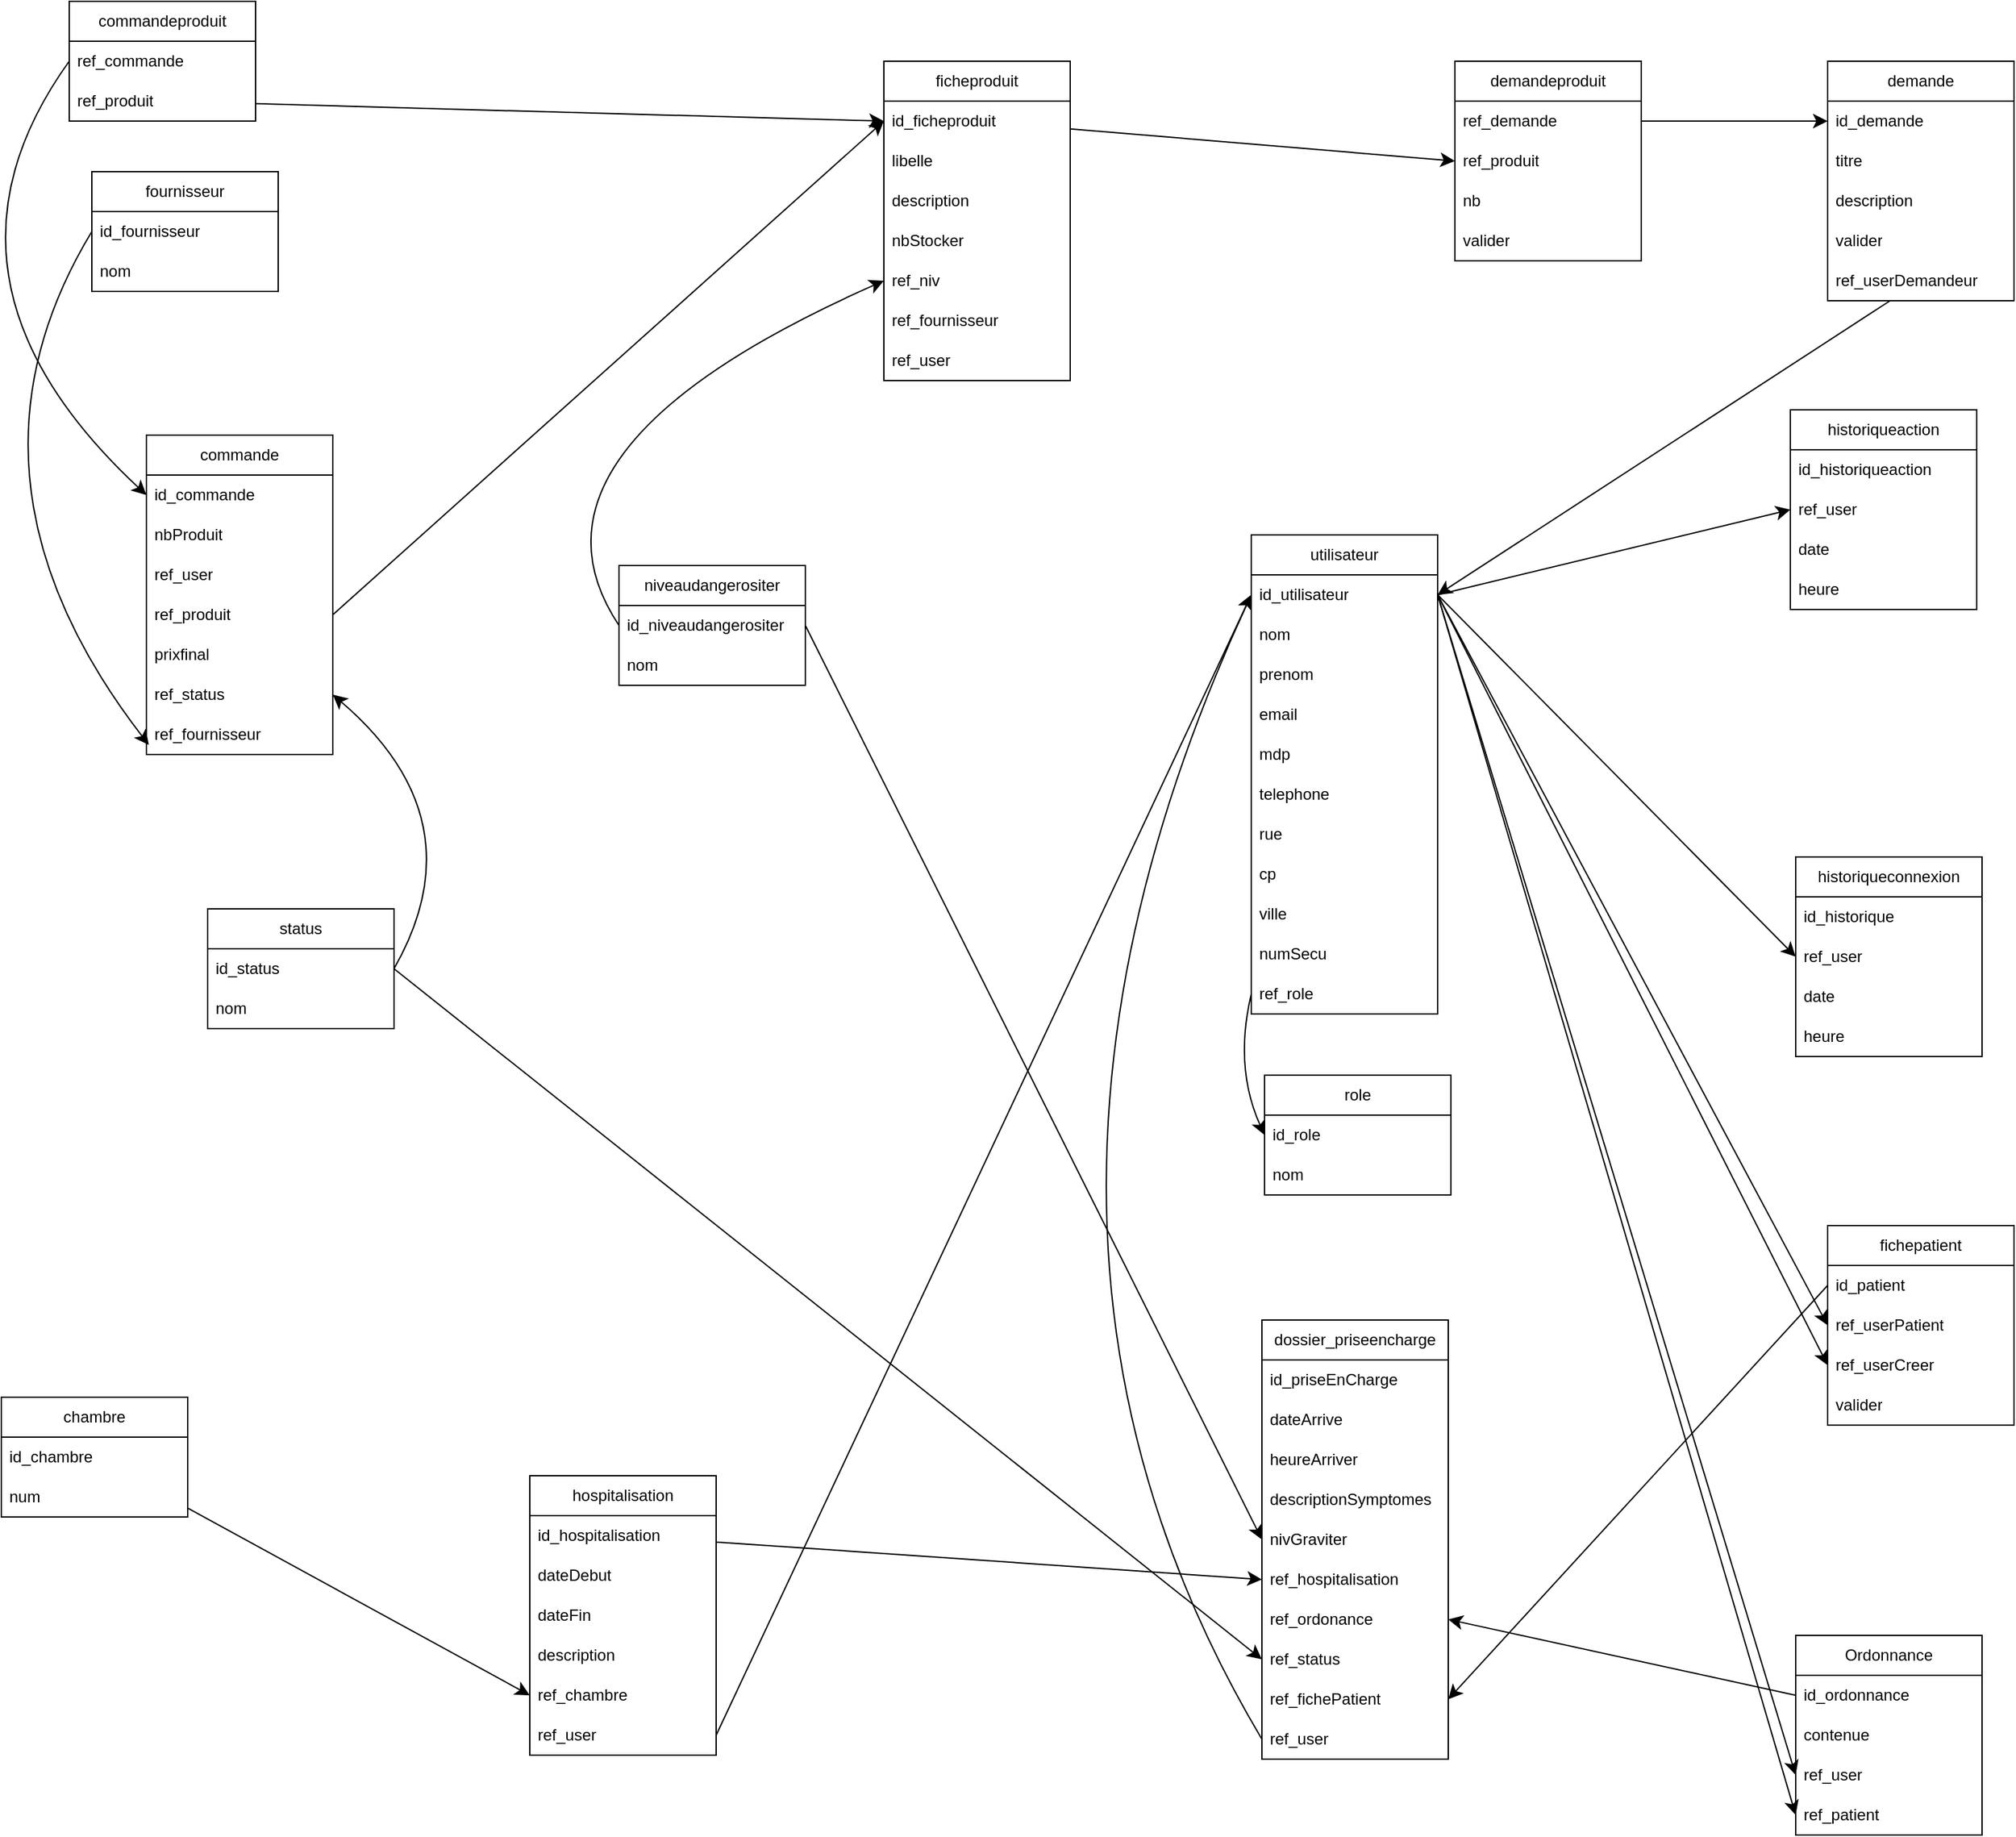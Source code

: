 <mxfile version="26.2.8">
  <diagram name="Page-1" id="rmltz0vt2lCmgWenmrNG">
    <mxGraphModel dx="3010" dy="1848" grid="0" gridSize="10" guides="1" tooltips="1" connect="1" arrows="1" fold="1" page="0" pageScale="1" pageWidth="827" pageHeight="1169" math="0" shadow="0">
      <root>
        <mxCell id="0" />
        <mxCell id="1" parent="0" />
        <mxCell id="eTl__UAR1ZD0a_K8gv3d-1" value="commandeproduit" style="swimlane;fontStyle=0;childLayout=stackLayout;horizontal=1;startSize=30;horizontalStack=0;resizeParent=1;resizeParentMax=0;resizeLast=0;collapsible=1;marginBottom=0;whiteSpace=wrap;html=1;" vertex="1" parent="1">
          <mxGeometry x="-56" y="-88" width="140" height="90" as="geometry" />
        </mxCell>
        <mxCell id="eTl__UAR1ZD0a_K8gv3d-2" value="ref_commande" style="text;strokeColor=none;fillColor=none;align=left;verticalAlign=middle;spacingLeft=4;spacingRight=4;overflow=hidden;points=[[0,0.5],[1,0.5]];portConstraint=eastwest;rotatable=0;whiteSpace=wrap;html=1;" vertex="1" parent="eTl__UAR1ZD0a_K8gv3d-1">
          <mxGeometry y="30" width="140" height="30" as="geometry" />
        </mxCell>
        <mxCell id="eTl__UAR1ZD0a_K8gv3d-3" value="ref_produit" style="text;strokeColor=none;fillColor=none;align=left;verticalAlign=middle;spacingLeft=4;spacingRight=4;overflow=hidden;points=[[0,0.5],[1,0.5]];portConstraint=eastwest;rotatable=0;whiteSpace=wrap;html=1;" vertex="1" parent="eTl__UAR1ZD0a_K8gv3d-1">
          <mxGeometry y="60" width="140" height="30" as="geometry" />
        </mxCell>
        <mxCell id="eTl__UAR1ZD0a_K8gv3d-5" value="fournisseur" style="swimlane;fontStyle=0;childLayout=stackLayout;horizontal=1;startSize=30;horizontalStack=0;resizeParent=1;resizeParentMax=0;resizeLast=0;collapsible=1;marginBottom=0;whiteSpace=wrap;html=1;" vertex="1" parent="1">
          <mxGeometry x="-39" y="40" width="140" height="90" as="geometry" />
        </mxCell>
        <mxCell id="eTl__UAR1ZD0a_K8gv3d-6" value="id_fournisseur" style="text;strokeColor=none;fillColor=none;align=left;verticalAlign=middle;spacingLeft=4;spacingRight=4;overflow=hidden;points=[[0,0.5],[1,0.5]];portConstraint=eastwest;rotatable=0;whiteSpace=wrap;html=1;" vertex="1" parent="eTl__UAR1ZD0a_K8gv3d-5">
          <mxGeometry y="30" width="140" height="30" as="geometry" />
        </mxCell>
        <mxCell id="eTl__UAR1ZD0a_K8gv3d-7" value="nom" style="text;strokeColor=none;fillColor=none;align=left;verticalAlign=middle;spacingLeft=4;spacingRight=4;overflow=hidden;points=[[0,0.5],[1,0.5]];portConstraint=eastwest;rotatable=0;whiteSpace=wrap;html=1;" vertex="1" parent="eTl__UAR1ZD0a_K8gv3d-5">
          <mxGeometry y="60" width="140" height="30" as="geometry" />
        </mxCell>
        <mxCell id="eTl__UAR1ZD0a_K8gv3d-8" value="commande" style="swimlane;fontStyle=0;childLayout=stackLayout;horizontal=1;startSize=30;horizontalStack=0;resizeParent=1;resizeParentMax=0;resizeLast=0;collapsible=1;marginBottom=0;whiteSpace=wrap;html=1;" vertex="1" parent="1">
          <mxGeometry x="2" y="238" width="140" height="240" as="geometry" />
        </mxCell>
        <mxCell id="eTl__UAR1ZD0a_K8gv3d-9" value="id_commande" style="text;strokeColor=none;fillColor=none;align=left;verticalAlign=middle;spacingLeft=4;spacingRight=4;overflow=hidden;points=[[0,0.5],[1,0.5]];portConstraint=eastwest;rotatable=0;whiteSpace=wrap;html=1;" vertex="1" parent="eTl__UAR1ZD0a_K8gv3d-8">
          <mxGeometry y="30" width="140" height="30" as="geometry" />
        </mxCell>
        <mxCell id="eTl__UAR1ZD0a_K8gv3d-10" value="nbProduit" style="text;strokeColor=none;fillColor=none;align=left;verticalAlign=middle;spacingLeft=4;spacingRight=4;overflow=hidden;points=[[0,0.5],[1,0.5]];portConstraint=eastwest;rotatable=0;whiteSpace=wrap;html=1;" vertex="1" parent="eTl__UAR1ZD0a_K8gv3d-8">
          <mxGeometry y="60" width="140" height="30" as="geometry" />
        </mxCell>
        <mxCell id="eTl__UAR1ZD0a_K8gv3d-11" value="ref_user" style="text;strokeColor=none;fillColor=none;align=left;verticalAlign=middle;spacingLeft=4;spacingRight=4;overflow=hidden;points=[[0,0.5],[1,0.5]];portConstraint=eastwest;rotatable=0;whiteSpace=wrap;html=1;" vertex="1" parent="eTl__UAR1ZD0a_K8gv3d-8">
          <mxGeometry y="90" width="140" height="30" as="geometry" />
        </mxCell>
        <mxCell id="eTl__UAR1ZD0a_K8gv3d-12" value="ref_produit" style="text;strokeColor=none;fillColor=none;align=left;verticalAlign=middle;spacingLeft=4;spacingRight=4;overflow=hidden;points=[[0,0.5],[1,0.5]];portConstraint=eastwest;rotatable=0;whiteSpace=wrap;html=1;" vertex="1" parent="eTl__UAR1ZD0a_K8gv3d-8">
          <mxGeometry y="120" width="140" height="30" as="geometry" />
        </mxCell>
        <mxCell id="eTl__UAR1ZD0a_K8gv3d-13" value="prixfinal" style="text;strokeColor=none;fillColor=none;align=left;verticalAlign=middle;spacingLeft=4;spacingRight=4;overflow=hidden;points=[[0,0.5],[1,0.5]];portConstraint=eastwest;rotatable=0;whiteSpace=wrap;html=1;" vertex="1" parent="eTl__UAR1ZD0a_K8gv3d-8">
          <mxGeometry y="150" width="140" height="30" as="geometry" />
        </mxCell>
        <mxCell id="eTl__UAR1ZD0a_K8gv3d-14" value="ref_status" style="text;strokeColor=none;fillColor=none;align=left;verticalAlign=middle;spacingLeft=4;spacingRight=4;overflow=hidden;points=[[0,0.5],[1,0.5]];portConstraint=eastwest;rotatable=0;whiteSpace=wrap;html=1;" vertex="1" parent="eTl__UAR1ZD0a_K8gv3d-8">
          <mxGeometry y="180" width="140" height="30" as="geometry" />
        </mxCell>
        <mxCell id="eTl__UAR1ZD0a_K8gv3d-22" value="ref_fournisseur" style="text;strokeColor=none;fillColor=none;align=left;verticalAlign=middle;spacingLeft=4;spacingRight=4;overflow=hidden;points=[[0,0.5],[1,0.5]];portConstraint=eastwest;rotatable=0;whiteSpace=wrap;html=1;" vertex="1" parent="eTl__UAR1ZD0a_K8gv3d-8">
          <mxGeometry y="210" width="140" height="30" as="geometry" />
        </mxCell>
        <mxCell id="eTl__UAR1ZD0a_K8gv3d-23" value="status" style="swimlane;fontStyle=0;childLayout=stackLayout;horizontal=1;startSize=30;horizontalStack=0;resizeParent=1;resizeParentMax=0;resizeLast=0;collapsible=1;marginBottom=0;whiteSpace=wrap;html=1;" vertex="1" parent="1">
          <mxGeometry x="48" y="594" width="140" height="90" as="geometry" />
        </mxCell>
        <mxCell id="eTl__UAR1ZD0a_K8gv3d-24" value="id_status" style="text;strokeColor=none;fillColor=none;align=left;verticalAlign=middle;spacingLeft=4;spacingRight=4;overflow=hidden;points=[[0,0.5],[1,0.5]];portConstraint=eastwest;rotatable=0;whiteSpace=wrap;html=1;" vertex="1" parent="eTl__UAR1ZD0a_K8gv3d-23">
          <mxGeometry y="30" width="140" height="30" as="geometry" />
        </mxCell>
        <mxCell id="eTl__UAR1ZD0a_K8gv3d-25" value="nom" style="text;strokeColor=none;fillColor=none;align=left;verticalAlign=middle;spacingLeft=4;spacingRight=4;overflow=hidden;points=[[0,0.5],[1,0.5]];portConstraint=eastwest;rotatable=0;whiteSpace=wrap;html=1;" vertex="1" parent="eTl__UAR1ZD0a_K8gv3d-23">
          <mxGeometry y="60" width="140" height="30" as="geometry" />
        </mxCell>
        <mxCell id="eTl__UAR1ZD0a_K8gv3d-26" value="ficheproduit" style="swimlane;fontStyle=0;childLayout=stackLayout;horizontal=1;startSize=30;horizontalStack=0;resizeParent=1;resizeParentMax=0;resizeLast=0;collapsible=1;marginBottom=0;whiteSpace=wrap;html=1;" vertex="1" parent="1">
          <mxGeometry x="556" y="-43" width="140" height="240" as="geometry" />
        </mxCell>
        <mxCell id="eTl__UAR1ZD0a_K8gv3d-27" value="id_ficheproduit" style="text;strokeColor=none;fillColor=none;align=left;verticalAlign=middle;spacingLeft=4;spacingRight=4;overflow=hidden;points=[[0,0.5],[1,0.5]];portConstraint=eastwest;rotatable=0;whiteSpace=wrap;html=1;" vertex="1" parent="eTl__UAR1ZD0a_K8gv3d-26">
          <mxGeometry y="30" width="140" height="30" as="geometry" />
        </mxCell>
        <mxCell id="eTl__UAR1ZD0a_K8gv3d-28" value="libelle" style="text;strokeColor=none;fillColor=none;align=left;verticalAlign=middle;spacingLeft=4;spacingRight=4;overflow=hidden;points=[[0,0.5],[1,0.5]];portConstraint=eastwest;rotatable=0;whiteSpace=wrap;html=1;" vertex="1" parent="eTl__UAR1ZD0a_K8gv3d-26">
          <mxGeometry y="60" width="140" height="30" as="geometry" />
        </mxCell>
        <mxCell id="eTl__UAR1ZD0a_K8gv3d-29" value="description" style="text;strokeColor=none;fillColor=none;align=left;verticalAlign=middle;spacingLeft=4;spacingRight=4;overflow=hidden;points=[[0,0.5],[1,0.5]];portConstraint=eastwest;rotatable=0;whiteSpace=wrap;html=1;" vertex="1" parent="eTl__UAR1ZD0a_K8gv3d-26">
          <mxGeometry y="90" width="140" height="30" as="geometry" />
        </mxCell>
        <mxCell id="eTl__UAR1ZD0a_K8gv3d-30" value="nbStocker" style="text;strokeColor=none;fillColor=none;align=left;verticalAlign=middle;spacingLeft=4;spacingRight=4;overflow=hidden;points=[[0,0.5],[1,0.5]];portConstraint=eastwest;rotatable=0;whiteSpace=wrap;html=1;" vertex="1" parent="eTl__UAR1ZD0a_K8gv3d-26">
          <mxGeometry y="120" width="140" height="30" as="geometry" />
        </mxCell>
        <mxCell id="eTl__UAR1ZD0a_K8gv3d-31" value="ref_niv" style="text;strokeColor=none;fillColor=none;align=left;verticalAlign=middle;spacingLeft=4;spacingRight=4;overflow=hidden;points=[[0,0.5],[1,0.5]];portConstraint=eastwest;rotatable=0;whiteSpace=wrap;html=1;" vertex="1" parent="eTl__UAR1ZD0a_K8gv3d-26">
          <mxGeometry y="150" width="140" height="30" as="geometry" />
        </mxCell>
        <mxCell id="eTl__UAR1ZD0a_K8gv3d-32" value="ref_fournisseur" style="text;strokeColor=none;fillColor=none;align=left;verticalAlign=middle;spacingLeft=4;spacingRight=4;overflow=hidden;points=[[0,0.5],[1,0.5]];portConstraint=eastwest;rotatable=0;whiteSpace=wrap;html=1;" vertex="1" parent="eTl__UAR1ZD0a_K8gv3d-26">
          <mxGeometry y="180" width="140" height="30" as="geometry" />
        </mxCell>
        <mxCell id="eTl__UAR1ZD0a_K8gv3d-33" value="ref_user" style="text;strokeColor=none;fillColor=none;align=left;verticalAlign=middle;spacingLeft=4;spacingRight=4;overflow=hidden;points=[[0,0.5],[1,0.5]];portConstraint=eastwest;rotatable=0;whiteSpace=wrap;html=1;" vertex="1" parent="eTl__UAR1ZD0a_K8gv3d-26">
          <mxGeometry y="210" width="140" height="30" as="geometry" />
        </mxCell>
        <mxCell id="eTl__UAR1ZD0a_K8gv3d-34" value="niveaudangerositer" style="swimlane;fontStyle=0;childLayout=stackLayout;horizontal=1;startSize=30;horizontalStack=0;resizeParent=1;resizeParentMax=0;resizeLast=0;collapsible=1;marginBottom=0;whiteSpace=wrap;html=1;" vertex="1" parent="1">
          <mxGeometry x="357" y="336" width="140" height="90" as="geometry" />
        </mxCell>
        <mxCell id="eTl__UAR1ZD0a_K8gv3d-35" value="id_&lt;span style=&quot;text-align: center;&quot;&gt;niveaudangerositer&lt;/span&gt;" style="text;strokeColor=none;fillColor=none;align=left;verticalAlign=middle;spacingLeft=4;spacingRight=4;overflow=hidden;points=[[0,0.5],[1,0.5]];portConstraint=eastwest;rotatable=0;whiteSpace=wrap;html=1;" vertex="1" parent="eTl__UAR1ZD0a_K8gv3d-34">
          <mxGeometry y="30" width="140" height="30" as="geometry" />
        </mxCell>
        <mxCell id="eTl__UAR1ZD0a_K8gv3d-36" value="nom" style="text;strokeColor=none;fillColor=none;align=left;verticalAlign=middle;spacingLeft=4;spacingRight=4;overflow=hidden;points=[[0,0.5],[1,0.5]];portConstraint=eastwest;rotatable=0;whiteSpace=wrap;html=1;" vertex="1" parent="eTl__UAR1ZD0a_K8gv3d-34">
          <mxGeometry y="60" width="140" height="30" as="geometry" />
        </mxCell>
        <mxCell id="eTl__UAR1ZD0a_K8gv3d-37" value="demandeproduit" style="swimlane;fontStyle=0;childLayout=stackLayout;horizontal=1;startSize=30;horizontalStack=0;resizeParent=1;resizeParentMax=0;resizeLast=0;collapsible=1;marginBottom=0;whiteSpace=wrap;html=1;" vertex="1" parent="1">
          <mxGeometry x="985" y="-43" width="140" height="150" as="geometry" />
        </mxCell>
        <mxCell id="eTl__UAR1ZD0a_K8gv3d-38" value="ref_demande" style="text;strokeColor=none;fillColor=none;align=left;verticalAlign=middle;spacingLeft=4;spacingRight=4;overflow=hidden;points=[[0,0.5],[1,0.5]];portConstraint=eastwest;rotatable=0;whiteSpace=wrap;html=1;" vertex="1" parent="eTl__UAR1ZD0a_K8gv3d-37">
          <mxGeometry y="30" width="140" height="30" as="geometry" />
        </mxCell>
        <mxCell id="eTl__UAR1ZD0a_K8gv3d-39" value="ref_produit" style="text;strokeColor=none;fillColor=none;align=left;verticalAlign=middle;spacingLeft=4;spacingRight=4;overflow=hidden;points=[[0,0.5],[1,0.5]];portConstraint=eastwest;rotatable=0;whiteSpace=wrap;html=1;" vertex="1" parent="eTl__UAR1ZD0a_K8gv3d-37">
          <mxGeometry y="60" width="140" height="30" as="geometry" />
        </mxCell>
        <mxCell id="eTl__UAR1ZD0a_K8gv3d-40" value="nb" style="text;strokeColor=none;fillColor=none;align=left;verticalAlign=middle;spacingLeft=4;spacingRight=4;overflow=hidden;points=[[0,0.5],[1,0.5]];portConstraint=eastwest;rotatable=0;whiteSpace=wrap;html=1;" vertex="1" parent="eTl__UAR1ZD0a_K8gv3d-37">
          <mxGeometry y="90" width="140" height="30" as="geometry" />
        </mxCell>
        <mxCell id="eTl__UAR1ZD0a_K8gv3d-41" value="valider" style="text;strokeColor=none;fillColor=none;align=left;verticalAlign=middle;spacingLeft=4;spacingRight=4;overflow=hidden;points=[[0,0.5],[1,0.5]];portConstraint=eastwest;rotatable=0;whiteSpace=wrap;html=1;" vertex="1" parent="eTl__UAR1ZD0a_K8gv3d-37">
          <mxGeometry y="120" width="140" height="30" as="geometry" />
        </mxCell>
        <mxCell id="eTl__UAR1ZD0a_K8gv3d-42" value="utilisateur" style="swimlane;fontStyle=0;childLayout=stackLayout;horizontal=1;startSize=30;horizontalStack=0;resizeParent=1;resizeParentMax=0;resizeLast=0;collapsible=1;marginBottom=0;whiteSpace=wrap;html=1;" vertex="1" parent="1">
          <mxGeometry x="832" y="313" width="140" height="360" as="geometry" />
        </mxCell>
        <mxCell id="eTl__UAR1ZD0a_K8gv3d-43" value="id_utilisateur" style="text;strokeColor=none;fillColor=none;align=left;verticalAlign=middle;spacingLeft=4;spacingRight=4;overflow=hidden;points=[[0,0.5],[1,0.5]];portConstraint=eastwest;rotatable=0;whiteSpace=wrap;html=1;" vertex="1" parent="eTl__UAR1ZD0a_K8gv3d-42">
          <mxGeometry y="30" width="140" height="30" as="geometry" />
        </mxCell>
        <mxCell id="eTl__UAR1ZD0a_K8gv3d-44" value="nom" style="text;strokeColor=none;fillColor=none;align=left;verticalAlign=middle;spacingLeft=4;spacingRight=4;overflow=hidden;points=[[0,0.5],[1,0.5]];portConstraint=eastwest;rotatable=0;whiteSpace=wrap;html=1;" vertex="1" parent="eTl__UAR1ZD0a_K8gv3d-42">
          <mxGeometry y="60" width="140" height="30" as="geometry" />
        </mxCell>
        <mxCell id="eTl__UAR1ZD0a_K8gv3d-45" value="prenom" style="text;strokeColor=none;fillColor=none;align=left;verticalAlign=middle;spacingLeft=4;spacingRight=4;overflow=hidden;points=[[0,0.5],[1,0.5]];portConstraint=eastwest;rotatable=0;whiteSpace=wrap;html=1;" vertex="1" parent="eTl__UAR1ZD0a_K8gv3d-42">
          <mxGeometry y="90" width="140" height="30" as="geometry" />
        </mxCell>
        <mxCell id="eTl__UAR1ZD0a_K8gv3d-46" value="email" style="text;strokeColor=none;fillColor=none;align=left;verticalAlign=middle;spacingLeft=4;spacingRight=4;overflow=hidden;points=[[0,0.5],[1,0.5]];portConstraint=eastwest;rotatable=0;whiteSpace=wrap;html=1;" vertex="1" parent="eTl__UAR1ZD0a_K8gv3d-42">
          <mxGeometry y="120" width="140" height="30" as="geometry" />
        </mxCell>
        <mxCell id="eTl__UAR1ZD0a_K8gv3d-47" value="mdp" style="text;strokeColor=none;fillColor=none;align=left;verticalAlign=middle;spacingLeft=4;spacingRight=4;overflow=hidden;points=[[0,0.5],[1,0.5]];portConstraint=eastwest;rotatable=0;whiteSpace=wrap;html=1;" vertex="1" parent="eTl__UAR1ZD0a_K8gv3d-42">
          <mxGeometry y="150" width="140" height="30" as="geometry" />
        </mxCell>
        <mxCell id="eTl__UAR1ZD0a_K8gv3d-48" value="telephone" style="text;strokeColor=none;fillColor=none;align=left;verticalAlign=middle;spacingLeft=4;spacingRight=4;overflow=hidden;points=[[0,0.5],[1,0.5]];portConstraint=eastwest;rotatable=0;whiteSpace=wrap;html=1;" vertex="1" parent="eTl__UAR1ZD0a_K8gv3d-42">
          <mxGeometry y="180" width="140" height="30" as="geometry" />
        </mxCell>
        <mxCell id="eTl__UAR1ZD0a_K8gv3d-49" value="rue" style="text;strokeColor=none;fillColor=none;align=left;verticalAlign=middle;spacingLeft=4;spacingRight=4;overflow=hidden;points=[[0,0.5],[1,0.5]];portConstraint=eastwest;rotatable=0;whiteSpace=wrap;html=1;" vertex="1" parent="eTl__UAR1ZD0a_K8gv3d-42">
          <mxGeometry y="210" width="140" height="30" as="geometry" />
        </mxCell>
        <mxCell id="eTl__UAR1ZD0a_K8gv3d-50" value="cp" style="text;strokeColor=none;fillColor=none;align=left;verticalAlign=middle;spacingLeft=4;spacingRight=4;overflow=hidden;points=[[0,0.5],[1,0.5]];portConstraint=eastwest;rotatable=0;whiteSpace=wrap;html=1;" vertex="1" parent="eTl__UAR1ZD0a_K8gv3d-42">
          <mxGeometry y="240" width="140" height="30" as="geometry" />
        </mxCell>
        <mxCell id="eTl__UAR1ZD0a_K8gv3d-59" value="ville" style="text;strokeColor=none;fillColor=none;align=left;verticalAlign=middle;spacingLeft=4;spacingRight=4;overflow=hidden;points=[[0,0.5],[1,0.5]];portConstraint=eastwest;rotatable=0;whiteSpace=wrap;html=1;" vertex="1" parent="eTl__UAR1ZD0a_K8gv3d-42">
          <mxGeometry y="270" width="140" height="30" as="geometry" />
        </mxCell>
        <mxCell id="eTl__UAR1ZD0a_K8gv3d-60" value="numSecu" style="text;strokeColor=none;fillColor=none;align=left;verticalAlign=middle;spacingLeft=4;spacingRight=4;overflow=hidden;points=[[0,0.5],[1,0.5]];portConstraint=eastwest;rotatable=0;whiteSpace=wrap;html=1;" vertex="1" parent="eTl__UAR1ZD0a_K8gv3d-42">
          <mxGeometry y="300" width="140" height="30" as="geometry" />
        </mxCell>
        <mxCell id="eTl__UAR1ZD0a_K8gv3d-61" value="ref_role" style="text;strokeColor=none;fillColor=none;align=left;verticalAlign=middle;spacingLeft=4;spacingRight=4;overflow=hidden;points=[[0,0.5],[1,0.5]];portConstraint=eastwest;rotatable=0;whiteSpace=wrap;html=1;" vertex="1" parent="eTl__UAR1ZD0a_K8gv3d-42">
          <mxGeometry y="330" width="140" height="30" as="geometry" />
        </mxCell>
        <mxCell id="eTl__UAR1ZD0a_K8gv3d-62" value="role" style="swimlane;fontStyle=0;childLayout=stackLayout;horizontal=1;startSize=30;horizontalStack=0;resizeParent=1;resizeParentMax=0;resizeLast=0;collapsible=1;marginBottom=0;whiteSpace=wrap;html=1;" vertex="1" parent="1">
          <mxGeometry x="842" y="719" width="140" height="90" as="geometry" />
        </mxCell>
        <mxCell id="eTl__UAR1ZD0a_K8gv3d-63" value="&lt;div style=&quot;text-align: center;&quot;&gt;&lt;span style=&quot;background-color: transparent; color: light-dark(rgb(0, 0, 0), rgb(255, 255, 255));&quot;&gt;id_role&lt;/span&gt;&lt;/div&gt;" style="text;strokeColor=none;fillColor=none;align=left;verticalAlign=middle;spacingLeft=4;spacingRight=4;overflow=hidden;points=[[0,0.5],[1,0.5]];portConstraint=eastwest;rotatable=0;whiteSpace=wrap;html=1;" vertex="1" parent="eTl__UAR1ZD0a_K8gv3d-62">
          <mxGeometry y="30" width="140" height="30" as="geometry" />
        </mxCell>
        <mxCell id="eTl__UAR1ZD0a_K8gv3d-64" value="nom" style="text;strokeColor=none;fillColor=none;align=left;verticalAlign=middle;spacingLeft=4;spacingRight=4;overflow=hidden;points=[[0,0.5],[1,0.5]];portConstraint=eastwest;rotatable=0;whiteSpace=wrap;html=1;" vertex="1" parent="eTl__UAR1ZD0a_K8gv3d-62">
          <mxGeometry y="60" width="140" height="30" as="geometry" />
        </mxCell>
        <mxCell id="eTl__UAR1ZD0a_K8gv3d-65" value="dossier_priseencharge" style="swimlane;fontStyle=0;childLayout=stackLayout;horizontal=1;startSize=30;horizontalStack=0;resizeParent=1;resizeParentMax=0;resizeLast=0;collapsible=1;marginBottom=0;whiteSpace=wrap;html=1;" vertex="1" parent="1">
          <mxGeometry x="840" y="903" width="140" height="330" as="geometry" />
        </mxCell>
        <mxCell id="eTl__UAR1ZD0a_K8gv3d-66" value="id_priseEnCharge" style="text;strokeColor=none;fillColor=none;align=left;verticalAlign=middle;spacingLeft=4;spacingRight=4;overflow=hidden;points=[[0,0.5],[1,0.5]];portConstraint=eastwest;rotatable=0;whiteSpace=wrap;html=1;" vertex="1" parent="eTl__UAR1ZD0a_K8gv3d-65">
          <mxGeometry y="30" width="140" height="30" as="geometry" />
        </mxCell>
        <mxCell id="eTl__UAR1ZD0a_K8gv3d-67" value="dateArrive" style="text;strokeColor=none;fillColor=none;align=left;verticalAlign=middle;spacingLeft=4;spacingRight=4;overflow=hidden;points=[[0,0.5],[1,0.5]];portConstraint=eastwest;rotatable=0;whiteSpace=wrap;html=1;" vertex="1" parent="eTl__UAR1ZD0a_K8gv3d-65">
          <mxGeometry y="60" width="140" height="30" as="geometry" />
        </mxCell>
        <mxCell id="eTl__UAR1ZD0a_K8gv3d-68" value="heureArriver" style="text;strokeColor=none;fillColor=none;align=left;verticalAlign=middle;spacingLeft=4;spacingRight=4;overflow=hidden;points=[[0,0.5],[1,0.5]];portConstraint=eastwest;rotatable=0;whiteSpace=wrap;html=1;" vertex="1" parent="eTl__UAR1ZD0a_K8gv3d-65">
          <mxGeometry y="90" width="140" height="30" as="geometry" />
        </mxCell>
        <mxCell id="eTl__UAR1ZD0a_K8gv3d-69" value="descriptionSymptomes" style="text;strokeColor=none;fillColor=none;align=left;verticalAlign=middle;spacingLeft=4;spacingRight=4;overflow=hidden;points=[[0,0.5],[1,0.5]];portConstraint=eastwest;rotatable=0;whiteSpace=wrap;html=1;" vertex="1" parent="eTl__UAR1ZD0a_K8gv3d-65">
          <mxGeometry y="120" width="140" height="30" as="geometry" />
        </mxCell>
        <mxCell id="eTl__UAR1ZD0a_K8gv3d-70" value="nivGraviter" style="text;strokeColor=none;fillColor=none;align=left;verticalAlign=middle;spacingLeft=4;spacingRight=4;overflow=hidden;points=[[0,0.5],[1,0.5]];portConstraint=eastwest;rotatable=0;whiteSpace=wrap;html=1;" vertex="1" parent="eTl__UAR1ZD0a_K8gv3d-65">
          <mxGeometry y="150" width="140" height="30" as="geometry" />
        </mxCell>
        <mxCell id="eTl__UAR1ZD0a_K8gv3d-71" value="ref_hospitalisation" style="text;strokeColor=none;fillColor=none;align=left;verticalAlign=middle;spacingLeft=4;spacingRight=4;overflow=hidden;points=[[0,0.5],[1,0.5]];portConstraint=eastwest;rotatable=0;whiteSpace=wrap;html=1;" vertex="1" parent="eTl__UAR1ZD0a_K8gv3d-65">
          <mxGeometry y="180" width="140" height="30" as="geometry" />
        </mxCell>
        <mxCell id="eTl__UAR1ZD0a_K8gv3d-72" value="ref_ordonance" style="text;strokeColor=none;fillColor=none;align=left;verticalAlign=middle;spacingLeft=4;spacingRight=4;overflow=hidden;points=[[0,0.5],[1,0.5]];portConstraint=eastwest;rotatable=0;whiteSpace=wrap;html=1;" vertex="1" parent="eTl__UAR1ZD0a_K8gv3d-65">
          <mxGeometry y="210" width="140" height="30" as="geometry" />
        </mxCell>
        <mxCell id="eTl__UAR1ZD0a_K8gv3d-73" value="ref_status" style="text;strokeColor=none;fillColor=none;align=left;verticalAlign=middle;spacingLeft=4;spacingRight=4;overflow=hidden;points=[[0,0.5],[1,0.5]];portConstraint=eastwest;rotatable=0;whiteSpace=wrap;html=1;" vertex="1" parent="eTl__UAR1ZD0a_K8gv3d-65">
          <mxGeometry y="240" width="140" height="30" as="geometry" />
        </mxCell>
        <mxCell id="eTl__UAR1ZD0a_K8gv3d-74" value="ref_fichePatient" style="text;strokeColor=none;fillColor=none;align=left;verticalAlign=middle;spacingLeft=4;spacingRight=4;overflow=hidden;points=[[0,0.5],[1,0.5]];portConstraint=eastwest;rotatable=0;whiteSpace=wrap;html=1;" vertex="1" parent="eTl__UAR1ZD0a_K8gv3d-65">
          <mxGeometry y="270" width="140" height="30" as="geometry" />
        </mxCell>
        <mxCell id="eTl__UAR1ZD0a_K8gv3d-75" value="ref_user" style="text;strokeColor=none;fillColor=none;align=left;verticalAlign=middle;spacingLeft=4;spacingRight=4;overflow=hidden;points=[[0,0.5],[1,0.5]];portConstraint=eastwest;rotatable=0;whiteSpace=wrap;html=1;" vertex="1" parent="eTl__UAR1ZD0a_K8gv3d-65">
          <mxGeometry y="300" width="140" height="30" as="geometry" />
        </mxCell>
        <mxCell id="eTl__UAR1ZD0a_K8gv3d-77" value="Ordonnance" style="swimlane;fontStyle=0;childLayout=stackLayout;horizontal=1;startSize=30;horizontalStack=0;resizeParent=1;resizeParentMax=0;resizeLast=0;collapsible=1;marginBottom=0;whiteSpace=wrap;html=1;" vertex="1" parent="1">
          <mxGeometry x="1241" y="1140" width="140" height="150" as="geometry" />
        </mxCell>
        <mxCell id="eTl__UAR1ZD0a_K8gv3d-78" value="id_ordonnance" style="text;strokeColor=none;fillColor=none;align=left;verticalAlign=middle;spacingLeft=4;spacingRight=4;overflow=hidden;points=[[0,0.5],[1,0.5]];portConstraint=eastwest;rotatable=0;whiteSpace=wrap;html=1;" vertex="1" parent="eTl__UAR1ZD0a_K8gv3d-77">
          <mxGeometry y="30" width="140" height="30" as="geometry" />
        </mxCell>
        <mxCell id="eTl__UAR1ZD0a_K8gv3d-79" value="contenue" style="text;strokeColor=none;fillColor=none;align=left;verticalAlign=middle;spacingLeft=4;spacingRight=4;overflow=hidden;points=[[0,0.5],[1,0.5]];portConstraint=eastwest;rotatable=0;whiteSpace=wrap;html=1;" vertex="1" parent="eTl__UAR1ZD0a_K8gv3d-77">
          <mxGeometry y="60" width="140" height="30" as="geometry" />
        </mxCell>
        <mxCell id="eTl__UAR1ZD0a_K8gv3d-80" value="ref_user" style="text;strokeColor=none;fillColor=none;align=left;verticalAlign=middle;spacingLeft=4;spacingRight=4;overflow=hidden;points=[[0,0.5],[1,0.5]];portConstraint=eastwest;rotatable=0;whiteSpace=wrap;html=1;" vertex="1" parent="eTl__UAR1ZD0a_K8gv3d-77">
          <mxGeometry y="90" width="140" height="30" as="geometry" />
        </mxCell>
        <mxCell id="eTl__UAR1ZD0a_K8gv3d-81" value="ref_patient" style="text;strokeColor=none;fillColor=none;align=left;verticalAlign=middle;spacingLeft=4;spacingRight=4;overflow=hidden;points=[[0,0.5],[1,0.5]];portConstraint=eastwest;rotatable=0;whiteSpace=wrap;html=1;" vertex="1" parent="eTl__UAR1ZD0a_K8gv3d-77">
          <mxGeometry y="120" width="140" height="30" as="geometry" />
        </mxCell>
        <mxCell id="eTl__UAR1ZD0a_K8gv3d-82" value="fichepatient" style="swimlane;fontStyle=0;childLayout=stackLayout;horizontal=1;startSize=30;horizontalStack=0;resizeParent=1;resizeParentMax=0;resizeLast=0;collapsible=1;marginBottom=0;whiteSpace=wrap;html=1;" vertex="1" parent="1">
          <mxGeometry x="1265" y="832" width="140" height="150" as="geometry" />
        </mxCell>
        <mxCell id="eTl__UAR1ZD0a_K8gv3d-83" value="id_patient" style="text;strokeColor=none;fillColor=none;align=left;verticalAlign=middle;spacingLeft=4;spacingRight=4;overflow=hidden;points=[[0,0.5],[1,0.5]];portConstraint=eastwest;rotatable=0;whiteSpace=wrap;html=1;" vertex="1" parent="eTl__UAR1ZD0a_K8gv3d-82">
          <mxGeometry y="30" width="140" height="30" as="geometry" />
        </mxCell>
        <mxCell id="eTl__UAR1ZD0a_K8gv3d-84" value="ref_userPatient" style="text;strokeColor=none;fillColor=none;align=left;verticalAlign=middle;spacingLeft=4;spacingRight=4;overflow=hidden;points=[[0,0.5],[1,0.5]];portConstraint=eastwest;rotatable=0;whiteSpace=wrap;html=1;" vertex="1" parent="eTl__UAR1ZD0a_K8gv3d-82">
          <mxGeometry y="60" width="140" height="30" as="geometry" />
        </mxCell>
        <mxCell id="eTl__UAR1ZD0a_K8gv3d-85" value="ref_userCreer" style="text;strokeColor=none;fillColor=none;align=left;verticalAlign=middle;spacingLeft=4;spacingRight=4;overflow=hidden;points=[[0,0.5],[1,0.5]];portConstraint=eastwest;rotatable=0;whiteSpace=wrap;html=1;" vertex="1" parent="eTl__UAR1ZD0a_K8gv3d-82">
          <mxGeometry y="90" width="140" height="30" as="geometry" />
        </mxCell>
        <mxCell id="eTl__UAR1ZD0a_K8gv3d-86" value="valider&lt;span style=&quot;color: rgba(0, 0, 0, 0); font-family: monospace; font-size: 0px; text-wrap-mode: nowrap;&quot;&gt;%3CmxGraphModel%3E%3Croot%3E%3CmxCell%20id%3D%220%22%2F%3E%3CmxCell%20id%3D%221%22%20parent%3D%220%22%2F%3E%3CmxCell%20id%3D%222%22%20value%3D%22Ordonnance%22%20style%3D%22swimlane%3BfontStyle%3D0%3BchildLayout%3DstackLayout%3Bhorizontal%3D1%3BstartSize%3D30%3BhorizontalStack%3D0%3BresizeParent%3D1%3BresizeParentMax%3D0%3BresizeLast%3D0%3Bcollapsible%3D1%3BmarginBottom%3D0%3BwhiteSpace%3Dwrap%3Bhtml%3D1%3B%22%20vertex%3D%221%22%20parent%3D%221%22%3E%3CmxGeometry%20x%3D%221241%22%20y%3D%221140%22%20width%3D%22140%22%20height%3D%22150%22%20as%3D%22geometry%22%2F%3E%3C%2FmxCell%3E%3CmxCell%20id%3D%223%22%20value%3D%22id_ordonnance%22%20style%3D%22text%3BstrokeColor%3Dnone%3BfillColor%3Dnone%3Balign%3Dleft%3BverticalAlign%3Dmiddle%3BspacingLeft%3D4%3BspacingRight%3D4%3Boverflow%3Dhidden%3Bpoints%3D%5B%5B0%2C0.5%5D%2C%5B1%2C0.5%5D%5D%3BportConstraint%3Deastwest%3Brotatable%3D0%3BwhiteSpace%3Dwrap%3Bhtml%3D1%3B%22%20vertex%3D%221%22%20parent%3D%222%22%3E%3CmxGeometry%20y%3D%2230%22%20width%3D%22140%22%20height%3D%2230%22%20as%3D%22geometry%22%2F%3E%3C%2FmxCell%3E%3CmxCell%20id%3D%224%22%20value%3D%22contenue%22%20style%3D%22text%3BstrokeColor%3Dnone%3BfillColor%3Dnone%3Balign%3Dleft%3BverticalAlign%3Dmiddle%3BspacingLeft%3D4%3BspacingRight%3D4%3Boverflow%3Dhidden%3Bpoints%3D%5B%5B0%2C0.5%5D%2C%5B1%2C0.5%5D%5D%3BportConstraint%3Deastwest%3Brotatable%3D0%3BwhiteSpace%3Dwrap%3Bhtml%3D1%3B%22%20vertex%3D%221%22%20parent%3D%222%22%3E%3CmxGeometry%20y%3D%2260%22%20width%3D%22140%22%20height%3D%2230%22%20as%3D%22geometry%22%2F%3E%3C%2FmxCell%3E%3CmxCell%20id%3D%225%22%20value%3D%22ref_user%22%20style%3D%22text%3BstrokeColor%3Dnone%3BfillColor%3Dnone%3Balign%3Dleft%3BverticalAlign%3Dmiddle%3BspacingLeft%3D4%3BspacingRight%3D4%3Boverflow%3Dhidden%3Bpoints%3D%5B%5B0%2C0.5%5D%2C%5B1%2C0.5%5D%5D%3BportConstraint%3Deastwest%3Brotatable%3D0%3BwhiteSpace%3Dwrap%3Bhtml%3D1%3B%22%20vertex%3D%221%22%20parent%3D%222%22%3E%3CmxGeometry%20y%3D%2290%22%20width%3D%22140%22%20height%3D%2230%22%20as%3D%22geometry%22%2F%3E%3C%2FmxCell%3E%3CmxCell%20id%3D%226%22%20value%3D%22ref_patient%22%20style%3D%22text%3BstrokeColor%3Dnone%3BfillColor%3Dnone%3Balign%3Dleft%3BverticalAlign%3Dmiddle%3BspacingLeft%3D4%3BspacingRight%3D4%3Boverflow%3Dhidden%3Bpoints%3D%5B%5B0%2C0.5%5D%2C%5B1%2C0.5%5D%5D%3BportConstraint%3Deastwest%3Brotatable%3D0%3BwhiteSpace%3Dwrap%3Bhtml%3D1%3B%22%20vertex%3D%221%22%20parent%3D%222%22%3E%3CmxGeometry%20y%3D%22120%22%20width%3D%22140%22%20height%3D%2230%22%20as%3D%22geometry%22%2F%3E%3C%2FmxCell%3E%3C%2Froot%3E%3C%2FmxGraphModel%3E&lt;/span&gt;" style="text;strokeColor=none;fillColor=none;align=left;verticalAlign=middle;spacingLeft=4;spacingRight=4;overflow=hidden;points=[[0,0.5],[1,0.5]];portConstraint=eastwest;rotatable=0;whiteSpace=wrap;html=1;" vertex="1" parent="eTl__UAR1ZD0a_K8gv3d-82">
          <mxGeometry y="120" width="140" height="30" as="geometry" />
        </mxCell>
        <mxCell id="eTl__UAR1ZD0a_K8gv3d-87" value="historiqueconnexion" style="swimlane;fontStyle=0;childLayout=stackLayout;horizontal=1;startSize=30;horizontalStack=0;resizeParent=1;resizeParentMax=0;resizeLast=0;collapsible=1;marginBottom=0;whiteSpace=wrap;html=1;" vertex="1" parent="1">
          <mxGeometry x="1241" y="555" width="140" height="150" as="geometry" />
        </mxCell>
        <mxCell id="eTl__UAR1ZD0a_K8gv3d-88" value="id_historique" style="text;strokeColor=none;fillColor=none;align=left;verticalAlign=middle;spacingLeft=4;spacingRight=4;overflow=hidden;points=[[0,0.5],[1,0.5]];portConstraint=eastwest;rotatable=0;whiteSpace=wrap;html=1;" vertex="1" parent="eTl__UAR1ZD0a_K8gv3d-87">
          <mxGeometry y="30" width="140" height="30" as="geometry" />
        </mxCell>
        <mxCell id="eTl__UAR1ZD0a_K8gv3d-89" value="ref_user" style="text;strokeColor=none;fillColor=none;align=left;verticalAlign=middle;spacingLeft=4;spacingRight=4;overflow=hidden;points=[[0,0.5],[1,0.5]];portConstraint=eastwest;rotatable=0;whiteSpace=wrap;html=1;" vertex="1" parent="eTl__UAR1ZD0a_K8gv3d-87">
          <mxGeometry y="60" width="140" height="30" as="geometry" />
        </mxCell>
        <mxCell id="eTl__UAR1ZD0a_K8gv3d-90" value="date" style="text;strokeColor=none;fillColor=none;align=left;verticalAlign=middle;spacingLeft=4;spacingRight=4;overflow=hidden;points=[[0,0.5],[1,0.5]];portConstraint=eastwest;rotatable=0;whiteSpace=wrap;html=1;" vertex="1" parent="eTl__UAR1ZD0a_K8gv3d-87">
          <mxGeometry y="90" width="140" height="30" as="geometry" />
        </mxCell>
        <mxCell id="eTl__UAR1ZD0a_K8gv3d-91" value="heure" style="text;strokeColor=none;fillColor=none;align=left;verticalAlign=middle;spacingLeft=4;spacingRight=4;overflow=hidden;points=[[0,0.5],[1,0.5]];portConstraint=eastwest;rotatable=0;whiteSpace=wrap;html=1;" vertex="1" parent="eTl__UAR1ZD0a_K8gv3d-87">
          <mxGeometry y="120" width="140" height="30" as="geometry" />
        </mxCell>
        <mxCell id="eTl__UAR1ZD0a_K8gv3d-92" value="historiqueaction" style="swimlane;fontStyle=0;childLayout=stackLayout;horizontal=1;startSize=30;horizontalStack=0;resizeParent=1;resizeParentMax=0;resizeLast=0;collapsible=1;marginBottom=0;whiteSpace=wrap;html=1;" vertex="1" parent="1">
          <mxGeometry x="1237" y="219" width="140" height="150" as="geometry" />
        </mxCell>
        <mxCell id="eTl__UAR1ZD0a_K8gv3d-93" value="id_&lt;span style=&quot;text-align: center;&quot;&gt;historiqueaction&lt;/span&gt;" style="text;strokeColor=none;fillColor=none;align=left;verticalAlign=middle;spacingLeft=4;spacingRight=4;overflow=hidden;points=[[0,0.5],[1,0.5]];portConstraint=eastwest;rotatable=0;whiteSpace=wrap;html=1;" vertex="1" parent="eTl__UAR1ZD0a_K8gv3d-92">
          <mxGeometry y="30" width="140" height="30" as="geometry" />
        </mxCell>
        <mxCell id="eTl__UAR1ZD0a_K8gv3d-94" value="ref_user" style="text;strokeColor=none;fillColor=none;align=left;verticalAlign=middle;spacingLeft=4;spacingRight=4;overflow=hidden;points=[[0,0.5],[1,0.5]];portConstraint=eastwest;rotatable=0;whiteSpace=wrap;html=1;" vertex="1" parent="eTl__UAR1ZD0a_K8gv3d-92">
          <mxGeometry y="60" width="140" height="30" as="geometry" />
        </mxCell>
        <mxCell id="eTl__UAR1ZD0a_K8gv3d-95" value="date" style="text;strokeColor=none;fillColor=none;align=left;verticalAlign=middle;spacingLeft=4;spacingRight=4;overflow=hidden;points=[[0,0.5],[1,0.5]];portConstraint=eastwest;rotatable=0;whiteSpace=wrap;html=1;" vertex="1" parent="eTl__UAR1ZD0a_K8gv3d-92">
          <mxGeometry y="90" width="140" height="30" as="geometry" />
        </mxCell>
        <mxCell id="eTl__UAR1ZD0a_K8gv3d-96" value="heure" style="text;strokeColor=none;fillColor=none;align=left;verticalAlign=middle;spacingLeft=4;spacingRight=4;overflow=hidden;points=[[0,0.5],[1,0.5]];portConstraint=eastwest;rotatable=0;whiteSpace=wrap;html=1;" vertex="1" parent="eTl__UAR1ZD0a_K8gv3d-92">
          <mxGeometry y="120" width="140" height="30" as="geometry" />
        </mxCell>
        <mxCell id="eTl__UAR1ZD0a_K8gv3d-100" style="edgeStyle=none;curved=1;rounded=0;orthogonalLoop=1;jettySize=auto;html=1;entryX=0;entryY=0.5;entryDx=0;entryDy=0;fontSize=12;startSize=8;endSize=8;exitX=0;exitY=0.5;exitDx=0;exitDy=0;" edge="1" parent="1" source="eTl__UAR1ZD0a_K8gv3d-2" target="eTl__UAR1ZD0a_K8gv3d-9">
          <mxGeometry relative="1" as="geometry">
            <Array as="points">
              <mxPoint x="-173" y="120" />
            </Array>
          </mxGeometry>
        </mxCell>
        <mxCell id="eTl__UAR1ZD0a_K8gv3d-101" style="edgeStyle=none;curved=1;rounded=0;orthogonalLoop=1;jettySize=auto;html=1;entryX=0.013;entryY=0.76;entryDx=0;entryDy=0;entryPerimeter=0;fontSize=12;startSize=8;endSize=8;exitX=0;exitY=0.5;exitDx=0;exitDy=0;" edge="1" parent="1" source="eTl__UAR1ZD0a_K8gv3d-6" target="eTl__UAR1ZD0a_K8gv3d-22">
          <mxGeometry relative="1" as="geometry">
            <Array as="points">
              <mxPoint x="-151" y="270" />
            </Array>
          </mxGeometry>
        </mxCell>
        <mxCell id="eTl__UAR1ZD0a_K8gv3d-103" style="edgeStyle=none;curved=1;rounded=0;orthogonalLoop=1;jettySize=auto;html=1;entryX=0;entryY=0.5;entryDx=0;entryDy=0;fontSize=12;startSize=8;endSize=8;" edge="1" parent="1" source="eTl__UAR1ZD0a_K8gv3d-3" target="eTl__UAR1ZD0a_K8gv3d-27">
          <mxGeometry relative="1" as="geometry" />
        </mxCell>
        <mxCell id="eTl__UAR1ZD0a_K8gv3d-104" style="edgeStyle=none;curved=1;rounded=0;orthogonalLoop=1;jettySize=auto;html=1;fontSize=12;startSize=8;endSize=8;entryX=0;entryY=0.5;entryDx=0;entryDy=0;exitX=1;exitY=0.5;exitDx=0;exitDy=0;" edge="1" parent="1" source="eTl__UAR1ZD0a_K8gv3d-12" target="eTl__UAR1ZD0a_K8gv3d-27">
          <mxGeometry relative="1" as="geometry" />
        </mxCell>
        <mxCell id="eTl__UAR1ZD0a_K8gv3d-105" style="edgeStyle=none;curved=1;rounded=0;orthogonalLoop=1;jettySize=auto;html=1;entryX=1;entryY=0.5;entryDx=0;entryDy=0;fontSize=12;startSize=8;endSize=8;exitX=1;exitY=0.5;exitDx=0;exitDy=0;" edge="1" parent="1" source="eTl__UAR1ZD0a_K8gv3d-24" target="eTl__UAR1ZD0a_K8gv3d-14">
          <mxGeometry relative="1" as="geometry">
            <Array as="points">
              <mxPoint x="252" y="527" />
            </Array>
          </mxGeometry>
        </mxCell>
        <mxCell id="eTl__UAR1ZD0a_K8gv3d-106" value="hospitalisation" style="swimlane;fontStyle=0;childLayout=stackLayout;horizontal=1;startSize=30;horizontalStack=0;resizeParent=1;resizeParentMax=0;resizeLast=0;collapsible=1;marginBottom=0;whiteSpace=wrap;html=1;" vertex="1" parent="1">
          <mxGeometry x="290" y="1020" width="140" height="210" as="geometry" />
        </mxCell>
        <mxCell id="eTl__UAR1ZD0a_K8gv3d-107" value="id_hospitalisation" style="text;strokeColor=none;fillColor=none;align=left;verticalAlign=middle;spacingLeft=4;spacingRight=4;overflow=hidden;points=[[0,0.5],[1,0.5]];portConstraint=eastwest;rotatable=0;whiteSpace=wrap;html=1;" vertex="1" parent="eTl__UAR1ZD0a_K8gv3d-106">
          <mxGeometry y="30" width="140" height="30" as="geometry" />
        </mxCell>
        <mxCell id="eTl__UAR1ZD0a_K8gv3d-108" value="dateDebut" style="text;strokeColor=none;fillColor=none;align=left;verticalAlign=middle;spacingLeft=4;spacingRight=4;overflow=hidden;points=[[0,0.5],[1,0.5]];portConstraint=eastwest;rotatable=0;whiteSpace=wrap;html=1;" vertex="1" parent="eTl__UAR1ZD0a_K8gv3d-106">
          <mxGeometry y="60" width="140" height="30" as="geometry" />
        </mxCell>
        <mxCell id="eTl__UAR1ZD0a_K8gv3d-109" value="dateFin" style="text;strokeColor=none;fillColor=none;align=left;verticalAlign=middle;spacingLeft=4;spacingRight=4;overflow=hidden;points=[[0,0.5],[1,0.5]];portConstraint=eastwest;rotatable=0;whiteSpace=wrap;html=1;" vertex="1" parent="eTl__UAR1ZD0a_K8gv3d-106">
          <mxGeometry y="90" width="140" height="30" as="geometry" />
        </mxCell>
        <mxCell id="eTl__UAR1ZD0a_K8gv3d-110" value="description" style="text;strokeColor=none;fillColor=none;align=left;verticalAlign=middle;spacingLeft=4;spacingRight=4;overflow=hidden;points=[[0,0.5],[1,0.5]];portConstraint=eastwest;rotatable=0;whiteSpace=wrap;html=1;" vertex="1" parent="eTl__UAR1ZD0a_K8gv3d-106">
          <mxGeometry y="120" width="140" height="30" as="geometry" />
        </mxCell>
        <mxCell id="eTl__UAR1ZD0a_K8gv3d-111" value="ref_chambre" style="text;strokeColor=none;fillColor=none;align=left;verticalAlign=middle;spacingLeft=4;spacingRight=4;overflow=hidden;points=[[0,0.5],[1,0.5]];portConstraint=eastwest;rotatable=0;whiteSpace=wrap;html=1;" vertex="1" parent="eTl__UAR1ZD0a_K8gv3d-106">
          <mxGeometry y="150" width="140" height="30" as="geometry" />
        </mxCell>
        <mxCell id="eTl__UAR1ZD0a_K8gv3d-112" value="ref_user" style="text;strokeColor=none;fillColor=none;align=left;verticalAlign=middle;spacingLeft=4;spacingRight=4;overflow=hidden;points=[[0,0.5],[1,0.5]];portConstraint=eastwest;rotatable=0;whiteSpace=wrap;html=1;" vertex="1" parent="eTl__UAR1ZD0a_K8gv3d-106">
          <mxGeometry y="180" width="140" height="30" as="geometry" />
        </mxCell>
        <mxCell id="eTl__UAR1ZD0a_K8gv3d-116" style="edgeStyle=none;curved=1;rounded=0;orthogonalLoop=1;jettySize=auto;html=1;entryX=0;entryY=0.5;entryDx=0;entryDy=0;fontSize=12;startSize=8;endSize=8;" edge="1" parent="1" source="eTl__UAR1ZD0a_K8gv3d-113" target="eTl__UAR1ZD0a_K8gv3d-111">
          <mxGeometry relative="1" as="geometry" />
        </mxCell>
        <mxCell id="eTl__UAR1ZD0a_K8gv3d-113" value="chambre" style="swimlane;fontStyle=0;childLayout=stackLayout;horizontal=1;startSize=30;horizontalStack=0;resizeParent=1;resizeParentMax=0;resizeLast=0;collapsible=1;marginBottom=0;whiteSpace=wrap;html=1;" vertex="1" parent="1">
          <mxGeometry x="-107" y="961" width="140" height="90" as="geometry" />
        </mxCell>
        <mxCell id="eTl__UAR1ZD0a_K8gv3d-114" value="id_chambre" style="text;strokeColor=none;fillColor=none;align=left;verticalAlign=middle;spacingLeft=4;spacingRight=4;overflow=hidden;points=[[0,0.5],[1,0.5]];portConstraint=eastwest;rotatable=0;whiteSpace=wrap;html=1;" vertex="1" parent="eTl__UAR1ZD0a_K8gv3d-113">
          <mxGeometry y="30" width="140" height="30" as="geometry" />
        </mxCell>
        <mxCell id="eTl__UAR1ZD0a_K8gv3d-115" value="num" style="text;strokeColor=none;fillColor=none;align=left;verticalAlign=middle;spacingLeft=4;spacingRight=4;overflow=hidden;points=[[0,0.5],[1,0.5]];portConstraint=eastwest;rotatable=0;whiteSpace=wrap;html=1;" vertex="1" parent="eTl__UAR1ZD0a_K8gv3d-113">
          <mxGeometry y="60" width="140" height="30" as="geometry" />
        </mxCell>
        <mxCell id="eTl__UAR1ZD0a_K8gv3d-117" style="edgeStyle=none;curved=1;rounded=0;orthogonalLoop=1;jettySize=auto;html=1;entryX=0;entryY=0.5;entryDx=0;entryDy=0;fontSize=12;startSize=8;endSize=8;" edge="1" parent="1" source="eTl__UAR1ZD0a_K8gv3d-107" target="eTl__UAR1ZD0a_K8gv3d-71">
          <mxGeometry relative="1" as="geometry" />
        </mxCell>
        <mxCell id="eTl__UAR1ZD0a_K8gv3d-118" style="edgeStyle=none;curved=1;rounded=0;orthogonalLoop=1;jettySize=auto;html=1;entryX=0;entryY=0.5;entryDx=0;entryDy=0;fontSize=12;startSize=8;endSize=8;exitX=1;exitY=0.5;exitDx=0;exitDy=0;" edge="1" parent="1" source="eTl__UAR1ZD0a_K8gv3d-112" target="eTl__UAR1ZD0a_K8gv3d-43">
          <mxGeometry relative="1" as="geometry" />
        </mxCell>
        <mxCell id="eTl__UAR1ZD0a_K8gv3d-119" style="edgeStyle=none;curved=1;rounded=0;orthogonalLoop=1;jettySize=auto;html=1;entryX=0;entryY=0.5;entryDx=0;entryDy=0;fontSize=12;startSize=8;endSize=8;exitX=1;exitY=0.5;exitDx=0;exitDy=0;" edge="1" parent="1" source="eTl__UAR1ZD0a_K8gv3d-24" target="eTl__UAR1ZD0a_K8gv3d-73">
          <mxGeometry relative="1" as="geometry" />
        </mxCell>
        <mxCell id="eTl__UAR1ZD0a_K8gv3d-120" style="edgeStyle=none;curved=1;rounded=0;orthogonalLoop=1;jettySize=auto;html=1;entryX=0;entryY=0.5;entryDx=0;entryDy=0;fontSize=12;startSize=8;endSize=8;exitX=0;exitY=0.5;exitDx=0;exitDy=0;" edge="1" parent="1" source="eTl__UAR1ZD0a_K8gv3d-61" target="eTl__UAR1ZD0a_K8gv3d-63">
          <mxGeometry relative="1" as="geometry">
            <Array as="points">
              <mxPoint x="819" y="713" />
            </Array>
          </mxGeometry>
        </mxCell>
        <mxCell id="eTl__UAR1ZD0a_K8gv3d-121" style="edgeStyle=none;curved=1;rounded=0;orthogonalLoop=1;jettySize=auto;html=1;entryX=0;entryY=0.5;entryDx=0;entryDy=0;fontSize=12;startSize=8;endSize=8;exitX=0;exitY=0.5;exitDx=0;exitDy=0;" edge="1" parent="1" source="eTl__UAR1ZD0a_K8gv3d-75" target="eTl__UAR1ZD0a_K8gv3d-43">
          <mxGeometry relative="1" as="geometry">
            <Array as="points">
              <mxPoint x="612" y="835" />
            </Array>
          </mxGeometry>
        </mxCell>
        <mxCell id="eTl__UAR1ZD0a_K8gv3d-122" style="edgeStyle=none;curved=1;rounded=0;orthogonalLoop=1;jettySize=auto;html=1;entryX=0;entryY=0.5;entryDx=0;entryDy=0;fontSize=12;startSize=8;endSize=8;exitX=1;exitY=0.5;exitDx=0;exitDy=0;" edge="1" parent="1" source="eTl__UAR1ZD0a_K8gv3d-35" target="eTl__UAR1ZD0a_K8gv3d-70">
          <mxGeometry relative="1" as="geometry" />
        </mxCell>
        <mxCell id="eTl__UAR1ZD0a_K8gv3d-123" style="edgeStyle=none;curved=1;rounded=0;orthogonalLoop=1;jettySize=auto;html=1;entryX=0;entryY=0.5;entryDx=0;entryDy=0;fontSize=12;startSize=8;endSize=8;exitX=0;exitY=0.5;exitDx=0;exitDy=0;" edge="1" parent="1" source="eTl__UAR1ZD0a_K8gv3d-35" target="eTl__UAR1ZD0a_K8gv3d-31">
          <mxGeometry relative="1" as="geometry">
            <Array as="points">
              <mxPoint x="269" y="249" />
            </Array>
          </mxGeometry>
        </mxCell>
        <mxCell id="eTl__UAR1ZD0a_K8gv3d-124" style="edgeStyle=none;curved=1;rounded=0;orthogonalLoop=1;jettySize=auto;html=1;entryX=0;entryY=0.5;entryDx=0;entryDy=0;fontSize=12;startSize=8;endSize=8;" edge="1" parent="1" source="eTl__UAR1ZD0a_K8gv3d-27" target="eTl__UAR1ZD0a_K8gv3d-39">
          <mxGeometry relative="1" as="geometry" />
        </mxCell>
        <mxCell id="eTl__UAR1ZD0a_K8gv3d-125" value="demande" style="swimlane;fontStyle=0;childLayout=stackLayout;horizontal=1;startSize=30;horizontalStack=0;resizeParent=1;resizeParentMax=0;resizeLast=0;collapsible=1;marginBottom=0;whiteSpace=wrap;html=1;" vertex="1" parent="1">
          <mxGeometry x="1265" y="-43" width="140" height="180" as="geometry" />
        </mxCell>
        <mxCell id="eTl__UAR1ZD0a_K8gv3d-126" value="id_demande" style="text;strokeColor=none;fillColor=none;align=left;verticalAlign=middle;spacingLeft=4;spacingRight=4;overflow=hidden;points=[[0,0.5],[1,0.5]];portConstraint=eastwest;rotatable=0;whiteSpace=wrap;html=1;" vertex="1" parent="eTl__UAR1ZD0a_K8gv3d-125">
          <mxGeometry y="30" width="140" height="30" as="geometry" />
        </mxCell>
        <mxCell id="eTl__UAR1ZD0a_K8gv3d-127" value="titre" style="text;strokeColor=none;fillColor=none;align=left;verticalAlign=middle;spacingLeft=4;spacingRight=4;overflow=hidden;points=[[0,0.5],[1,0.5]];portConstraint=eastwest;rotatable=0;whiteSpace=wrap;html=1;" vertex="1" parent="eTl__UAR1ZD0a_K8gv3d-125">
          <mxGeometry y="60" width="140" height="30" as="geometry" />
        </mxCell>
        <mxCell id="eTl__UAR1ZD0a_K8gv3d-128" value="description" style="text;strokeColor=none;fillColor=none;align=left;verticalAlign=middle;spacingLeft=4;spacingRight=4;overflow=hidden;points=[[0,0.5],[1,0.5]];portConstraint=eastwest;rotatable=0;whiteSpace=wrap;html=1;" vertex="1" parent="eTl__UAR1ZD0a_K8gv3d-125">
          <mxGeometry y="90" width="140" height="30" as="geometry" />
        </mxCell>
        <mxCell id="eTl__UAR1ZD0a_K8gv3d-129" value="valider" style="text;strokeColor=none;fillColor=none;align=left;verticalAlign=middle;spacingLeft=4;spacingRight=4;overflow=hidden;points=[[0,0.5],[1,0.5]];portConstraint=eastwest;rotatable=0;whiteSpace=wrap;html=1;" vertex="1" parent="eTl__UAR1ZD0a_K8gv3d-125">
          <mxGeometry y="120" width="140" height="30" as="geometry" />
        </mxCell>
        <mxCell id="eTl__UAR1ZD0a_K8gv3d-130" value="ref_userDemandeur" style="text;strokeColor=none;fillColor=none;align=left;verticalAlign=middle;spacingLeft=4;spacingRight=4;overflow=hidden;points=[[0,0.5],[1,0.5]];portConstraint=eastwest;rotatable=0;whiteSpace=wrap;html=1;" vertex="1" parent="eTl__UAR1ZD0a_K8gv3d-125">
          <mxGeometry y="150" width="140" height="30" as="geometry" />
        </mxCell>
        <mxCell id="eTl__UAR1ZD0a_K8gv3d-131" style="edgeStyle=none;curved=1;rounded=0;orthogonalLoop=1;jettySize=auto;html=1;entryX=0;entryY=0.5;entryDx=0;entryDy=0;fontSize=12;startSize=8;endSize=8;" edge="1" parent="1" source="eTl__UAR1ZD0a_K8gv3d-38" target="eTl__UAR1ZD0a_K8gv3d-126">
          <mxGeometry relative="1" as="geometry" />
        </mxCell>
        <mxCell id="eTl__UAR1ZD0a_K8gv3d-132" style="edgeStyle=none;curved=1;rounded=0;orthogonalLoop=1;jettySize=auto;html=1;entryX=1;entryY=0.5;entryDx=0;entryDy=0;fontSize=12;startSize=8;endSize=8;" edge="1" parent="1" source="eTl__UAR1ZD0a_K8gv3d-130" target="eTl__UAR1ZD0a_K8gv3d-43">
          <mxGeometry relative="1" as="geometry" />
        </mxCell>
        <mxCell id="eTl__UAR1ZD0a_K8gv3d-134" style="edgeStyle=none;curved=1;rounded=0;orthogonalLoop=1;jettySize=auto;html=1;entryX=0;entryY=0.5;entryDx=0;entryDy=0;fontSize=12;startSize=8;endSize=8;exitX=1;exitY=0.5;exitDx=0;exitDy=0;" edge="1" parent="1" source="eTl__UAR1ZD0a_K8gv3d-43" target="eTl__UAR1ZD0a_K8gv3d-94">
          <mxGeometry relative="1" as="geometry" />
        </mxCell>
        <mxCell id="eTl__UAR1ZD0a_K8gv3d-135" style="edgeStyle=none;curved=1;rounded=0;orthogonalLoop=1;jettySize=auto;html=1;entryX=0;entryY=0.5;entryDx=0;entryDy=0;fontSize=12;startSize=8;endSize=8;exitX=1;exitY=0.5;exitDx=0;exitDy=0;" edge="1" parent="1" source="eTl__UAR1ZD0a_K8gv3d-43" target="eTl__UAR1ZD0a_K8gv3d-89">
          <mxGeometry relative="1" as="geometry" />
        </mxCell>
        <mxCell id="eTl__UAR1ZD0a_K8gv3d-136" style="edgeStyle=none;curved=1;rounded=0;orthogonalLoop=1;jettySize=auto;html=1;entryX=0;entryY=0.5;entryDx=0;entryDy=0;fontSize=12;startSize=8;endSize=8;exitX=1;exitY=0.5;exitDx=0;exitDy=0;" edge="1" parent="1" source="eTl__UAR1ZD0a_K8gv3d-43" target="eTl__UAR1ZD0a_K8gv3d-84">
          <mxGeometry relative="1" as="geometry" />
        </mxCell>
        <mxCell id="eTl__UAR1ZD0a_K8gv3d-137" style="edgeStyle=none;curved=1;rounded=0;orthogonalLoop=1;jettySize=auto;html=1;fontSize=12;startSize=8;endSize=8;entryX=0;entryY=0.5;entryDx=0;entryDy=0;exitX=1;exitY=0.5;exitDx=0;exitDy=0;" edge="1" parent="1" source="eTl__UAR1ZD0a_K8gv3d-43" target="eTl__UAR1ZD0a_K8gv3d-85">
          <mxGeometry relative="1" as="geometry">
            <mxPoint x="1156.0" y="793.182" as="targetPoint" />
          </mxGeometry>
        </mxCell>
        <mxCell id="eTl__UAR1ZD0a_K8gv3d-139" style="edgeStyle=none;curved=1;rounded=0;orthogonalLoop=1;jettySize=auto;html=1;entryX=1;entryY=0.5;entryDx=0;entryDy=0;fontSize=12;startSize=8;endSize=8;exitX=0;exitY=0.5;exitDx=0;exitDy=0;" edge="1" parent="1" source="eTl__UAR1ZD0a_K8gv3d-83" target="eTl__UAR1ZD0a_K8gv3d-74">
          <mxGeometry relative="1" as="geometry" />
        </mxCell>
        <mxCell id="eTl__UAR1ZD0a_K8gv3d-140" style="edgeStyle=none;curved=1;rounded=0;orthogonalLoop=1;jettySize=auto;html=1;entryX=1;entryY=0.5;entryDx=0;entryDy=0;fontSize=12;startSize=8;endSize=8;exitX=0;exitY=0.5;exitDx=0;exitDy=0;" edge="1" parent="1" source="eTl__UAR1ZD0a_K8gv3d-78" target="eTl__UAR1ZD0a_K8gv3d-72">
          <mxGeometry relative="1" as="geometry">
            <mxPoint x="1137" y="1224" as="sourcePoint" />
          </mxGeometry>
        </mxCell>
        <mxCell id="eTl__UAR1ZD0a_K8gv3d-143" style="edgeStyle=none;curved=1;rounded=0;orthogonalLoop=1;jettySize=auto;html=1;entryX=0;entryY=0.5;entryDx=0;entryDy=0;fontSize=12;startSize=8;endSize=8;exitX=1;exitY=0.5;exitDx=0;exitDy=0;" edge="1" parent="1" source="eTl__UAR1ZD0a_K8gv3d-43" target="eTl__UAR1ZD0a_K8gv3d-80">
          <mxGeometry relative="1" as="geometry" />
        </mxCell>
        <mxCell id="eTl__UAR1ZD0a_K8gv3d-144" style="edgeStyle=none;curved=1;rounded=0;orthogonalLoop=1;jettySize=auto;html=1;entryX=0;entryY=0.5;entryDx=0;entryDy=0;fontSize=12;startSize=8;endSize=8;exitX=1;exitY=0.5;exitDx=0;exitDy=0;" edge="1" parent="1" source="eTl__UAR1ZD0a_K8gv3d-43" target="eTl__UAR1ZD0a_K8gv3d-81">
          <mxGeometry relative="1" as="geometry" />
        </mxCell>
      </root>
    </mxGraphModel>
  </diagram>
</mxfile>
